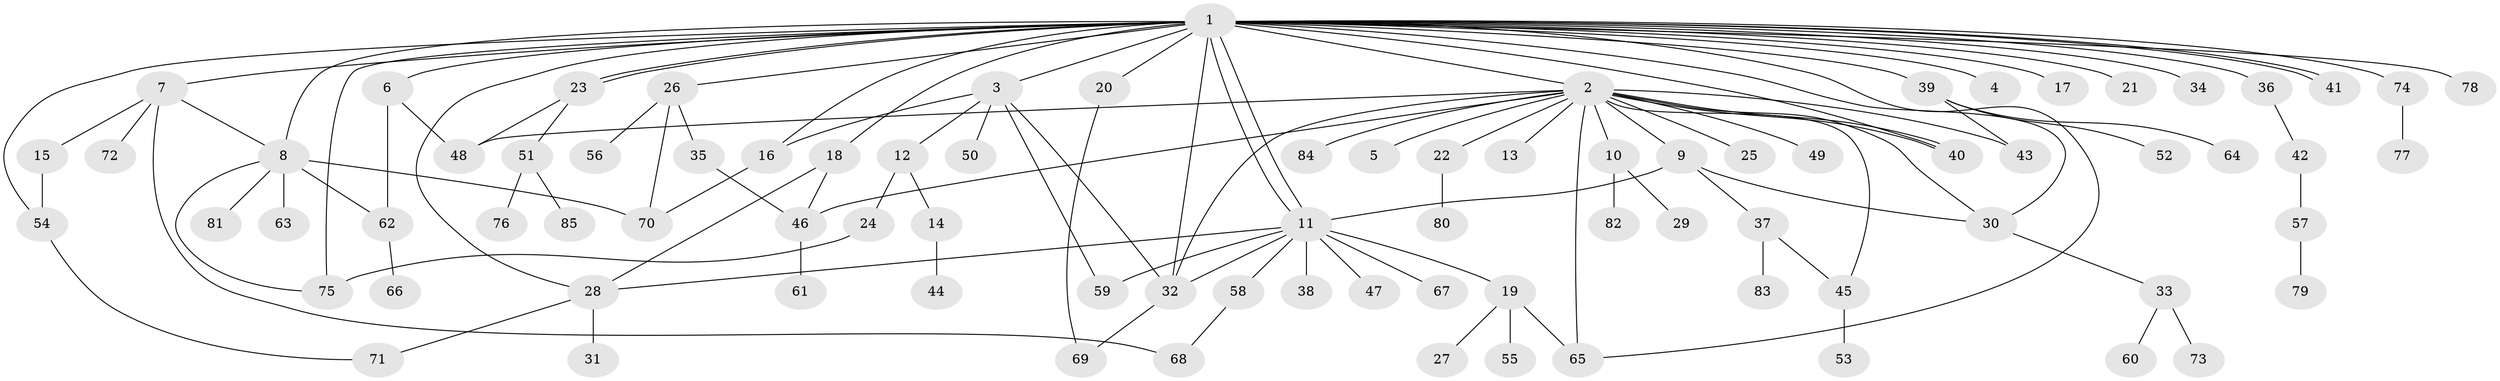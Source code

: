 // Generated by graph-tools (version 1.1) at 2025/25/03/09/25 03:25:55]
// undirected, 85 vertices, 117 edges
graph export_dot {
graph [start="1"]
  node [color=gray90,style=filled];
  1;
  2;
  3;
  4;
  5;
  6;
  7;
  8;
  9;
  10;
  11;
  12;
  13;
  14;
  15;
  16;
  17;
  18;
  19;
  20;
  21;
  22;
  23;
  24;
  25;
  26;
  27;
  28;
  29;
  30;
  31;
  32;
  33;
  34;
  35;
  36;
  37;
  38;
  39;
  40;
  41;
  42;
  43;
  44;
  45;
  46;
  47;
  48;
  49;
  50;
  51;
  52;
  53;
  54;
  55;
  56;
  57;
  58;
  59;
  60;
  61;
  62;
  63;
  64;
  65;
  66;
  67;
  68;
  69;
  70;
  71;
  72;
  73;
  74;
  75;
  76;
  77;
  78;
  79;
  80;
  81;
  82;
  83;
  84;
  85;
  1 -- 2;
  1 -- 3;
  1 -- 4;
  1 -- 6;
  1 -- 7;
  1 -- 8;
  1 -- 11;
  1 -- 11;
  1 -- 16;
  1 -- 17;
  1 -- 18;
  1 -- 20;
  1 -- 21;
  1 -- 23;
  1 -- 23;
  1 -- 26;
  1 -- 28;
  1 -- 30;
  1 -- 32;
  1 -- 34;
  1 -- 36;
  1 -- 39;
  1 -- 40;
  1 -- 41;
  1 -- 41;
  1 -- 54;
  1 -- 65;
  1 -- 74;
  1 -- 75;
  1 -- 78;
  2 -- 5;
  2 -- 9;
  2 -- 10;
  2 -- 13;
  2 -- 22;
  2 -- 25;
  2 -- 30;
  2 -- 32;
  2 -- 40;
  2 -- 40;
  2 -- 43;
  2 -- 45;
  2 -- 46;
  2 -- 48;
  2 -- 49;
  2 -- 65;
  2 -- 84;
  3 -- 12;
  3 -- 16;
  3 -- 32;
  3 -- 50;
  3 -- 59;
  6 -- 48;
  6 -- 62;
  7 -- 8;
  7 -- 15;
  7 -- 68;
  7 -- 72;
  8 -- 62;
  8 -- 63;
  8 -- 70;
  8 -- 75;
  8 -- 81;
  9 -- 11;
  9 -- 30;
  9 -- 37;
  10 -- 29;
  10 -- 82;
  11 -- 19;
  11 -- 28;
  11 -- 32;
  11 -- 38;
  11 -- 47;
  11 -- 58;
  11 -- 59;
  11 -- 67;
  12 -- 14;
  12 -- 24;
  14 -- 44;
  15 -- 54;
  16 -- 70;
  18 -- 28;
  18 -- 46;
  19 -- 27;
  19 -- 55;
  19 -- 65;
  20 -- 69;
  22 -- 80;
  23 -- 48;
  23 -- 51;
  24 -- 75;
  26 -- 35;
  26 -- 56;
  26 -- 70;
  28 -- 31;
  28 -- 71;
  30 -- 33;
  32 -- 69;
  33 -- 60;
  33 -- 73;
  35 -- 46;
  36 -- 42;
  37 -- 45;
  37 -- 83;
  39 -- 43;
  39 -- 52;
  39 -- 64;
  42 -- 57;
  45 -- 53;
  46 -- 61;
  51 -- 76;
  51 -- 85;
  54 -- 71;
  57 -- 79;
  58 -- 68;
  62 -- 66;
  74 -- 77;
}
